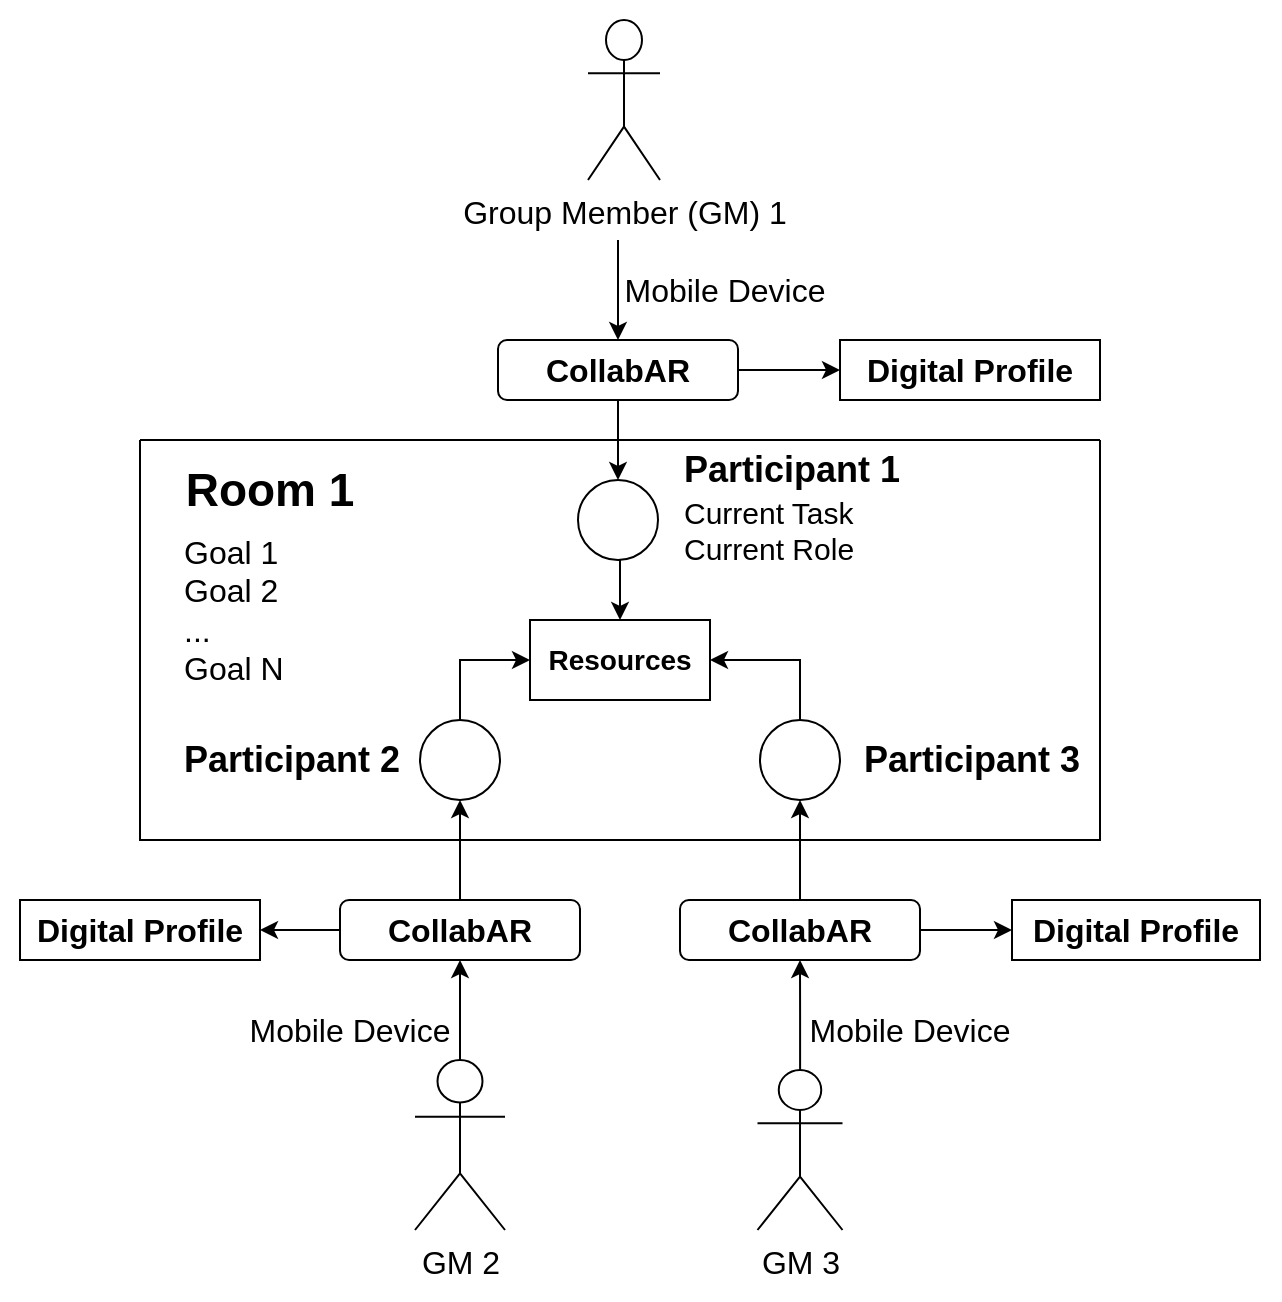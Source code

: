 <mxfile version="28.0.6">
  <diagram name="Page-1" id="b1SPni2FXUDHa7DGHuww">
    <mxGraphModel dx="1426" dy="841" grid="1" gridSize="10" guides="1" tooltips="1" connect="1" arrows="1" fold="1" page="1" pageScale="1" pageWidth="827" pageHeight="1169" math="0" shadow="0">
      <root>
        <mxCell id="0" />
        <mxCell id="1" parent="0" />
        <mxCell id="Egk3btYb7oLkjohufO8F-2" value="" style="rounded=0;whiteSpace=wrap;html=1;strokeColor=none;" vertex="1" parent="1">
          <mxGeometry x="110" width="640" height="650" as="geometry" />
        </mxCell>
        <mxCell id="EqK8SZPkDZHJc4i61cVF-1" value="Group Member (GM) 1" style="shape=umlActor;verticalLabelPosition=bottom;verticalAlign=top;html=1;outlineConnect=0;fontSize=16;" parent="1" vertex="1">
          <mxGeometry x="404" y="10" width="36" height="80" as="geometry" />
        </mxCell>
        <mxCell id="EqK8SZPkDZHJc4i61cVF-2" value="Digital Profile" style="rounded=0;whiteSpace=wrap;html=1;fontStyle=1;fontSize=16;" parent="1" vertex="1">
          <mxGeometry x="530" y="170" width="130" height="30" as="geometry" />
        </mxCell>
        <mxCell id="EqK8SZPkDZHJc4i61cVF-4" style="edgeStyle=orthogonalEdgeStyle;rounded=0;orthogonalLoop=1;jettySize=auto;html=1;exitX=1;exitY=0.5;exitDx=0;exitDy=0;entryX=0;entryY=0.5;entryDx=0;entryDy=0;" parent="1" source="EqK8SZPkDZHJc4i61cVF-3" target="EqK8SZPkDZHJc4i61cVF-2" edge="1">
          <mxGeometry relative="1" as="geometry" />
        </mxCell>
        <mxCell id="EqK8SZPkDZHJc4i61cVF-41" style="edgeStyle=orthogonalEdgeStyle;rounded=0;orthogonalLoop=1;jettySize=auto;html=1;exitX=0.5;exitY=1;exitDx=0;exitDy=0;entryX=0.5;entryY=0;entryDx=0;entryDy=0;" parent="1" source="EqK8SZPkDZHJc4i61cVF-3" target="EqK8SZPkDZHJc4i61cVF-32" edge="1">
          <mxGeometry relative="1" as="geometry" />
        </mxCell>
        <mxCell id="Egk3btYb7oLkjohufO8F-1" style="rounded=0;orthogonalLoop=1;jettySize=auto;html=1;exitX=0.5;exitY=0;exitDx=0;exitDy=0;startArrow=classic;startFill=1;endArrow=none;endFill=0;" edge="1" parent="1" source="EqK8SZPkDZHJc4i61cVF-3">
          <mxGeometry relative="1" as="geometry">
            <mxPoint x="419" y="120" as="targetPoint" />
          </mxGeometry>
        </mxCell>
        <mxCell id="EqK8SZPkDZHJc4i61cVF-3" value="&lt;b&gt;&lt;font style=&quot;font-size: 16px;&quot;&gt;CollabAR&lt;/font&gt;&lt;/b&gt;" style="rounded=1;whiteSpace=wrap;html=1;" parent="1" vertex="1">
          <mxGeometry x="359" y="170" width="120" height="30" as="geometry" />
        </mxCell>
        <mxCell id="EqK8SZPkDZHJc4i61cVF-5" value="" style="swimlane;startSize=0;" parent="1" vertex="1">
          <mxGeometry x="180" y="220" width="480" height="200" as="geometry" />
        </mxCell>
        <mxCell id="EqK8SZPkDZHJc4i61cVF-6" value="Room 1" style="text;html=1;align=center;verticalAlign=middle;whiteSpace=wrap;rounded=0;fontSize=23;fontStyle=1" parent="EqK8SZPkDZHJc4i61cVF-5" vertex="1">
          <mxGeometry x="20" y="10" width="90" height="30" as="geometry" />
        </mxCell>
        <mxCell id="EqK8SZPkDZHJc4i61cVF-31" value="Goal 1&lt;div&gt;Goal 2&lt;/div&gt;&lt;div&gt;...&lt;/div&gt;&lt;div&gt;Goal N&lt;/div&gt;" style="text;html=1;align=left;verticalAlign=middle;whiteSpace=wrap;rounded=0;fontSize=16;" parent="EqK8SZPkDZHJc4i61cVF-5" vertex="1">
          <mxGeometry x="20" y="70" width="60" height="30" as="geometry" />
        </mxCell>
        <mxCell id="EqK8SZPkDZHJc4i61cVF-42" style="edgeStyle=orthogonalEdgeStyle;rounded=0;orthogonalLoop=1;jettySize=auto;html=1;exitX=0.5;exitY=1;exitDx=0;exitDy=0;entryX=0.5;entryY=0;entryDx=0;entryDy=0;" parent="EqK8SZPkDZHJc4i61cVF-5" source="EqK8SZPkDZHJc4i61cVF-32" target="EqK8SZPkDZHJc4i61cVF-39" edge="1">
          <mxGeometry relative="1" as="geometry" />
        </mxCell>
        <mxCell id="EqK8SZPkDZHJc4i61cVF-32" value="" style="ellipse;whiteSpace=wrap;html=1;aspect=fixed;" parent="EqK8SZPkDZHJc4i61cVF-5" vertex="1">
          <mxGeometry x="219" y="20" width="40" height="40" as="geometry" />
        </mxCell>
        <mxCell id="EqK8SZPkDZHJc4i61cVF-33" value="Participant 1" style="text;html=1;align=left;verticalAlign=middle;whiteSpace=wrap;rounded=0;fontStyle=1;fontSize=18;" parent="EqK8SZPkDZHJc4i61cVF-5" vertex="1">
          <mxGeometry x="270" width="120" height="30" as="geometry" />
        </mxCell>
        <mxCell id="EqK8SZPkDZHJc4i61cVF-34" value="Current Task&lt;div&gt;Current Role&lt;/div&gt;" style="text;html=1;align=left;verticalAlign=middle;whiteSpace=wrap;rounded=0;fontSize=15;" parent="EqK8SZPkDZHJc4i61cVF-5" vertex="1">
          <mxGeometry x="270" y="30" width="120" height="30" as="geometry" />
        </mxCell>
        <mxCell id="EqK8SZPkDZHJc4i61cVF-46" style="edgeStyle=orthogonalEdgeStyle;rounded=0;orthogonalLoop=1;jettySize=auto;html=1;exitX=0.5;exitY=0;exitDx=0;exitDy=0;entryX=0;entryY=0.5;entryDx=0;entryDy=0;" parent="EqK8SZPkDZHJc4i61cVF-5" source="EqK8SZPkDZHJc4i61cVF-36" target="EqK8SZPkDZHJc4i61cVF-39" edge="1">
          <mxGeometry relative="1" as="geometry" />
        </mxCell>
        <mxCell id="EqK8SZPkDZHJc4i61cVF-36" value="" style="ellipse;whiteSpace=wrap;html=1;aspect=fixed;" parent="EqK8SZPkDZHJc4i61cVF-5" vertex="1">
          <mxGeometry x="140" y="140" width="40" height="40" as="geometry" />
        </mxCell>
        <mxCell id="EqK8SZPkDZHJc4i61cVF-47" style="edgeStyle=orthogonalEdgeStyle;rounded=0;orthogonalLoop=1;jettySize=auto;html=1;exitX=0.5;exitY=0;exitDx=0;exitDy=0;entryX=1;entryY=0.5;entryDx=0;entryDy=0;" parent="EqK8SZPkDZHJc4i61cVF-5" source="EqK8SZPkDZHJc4i61cVF-35" target="EqK8SZPkDZHJc4i61cVF-39" edge="1">
          <mxGeometry relative="1" as="geometry" />
        </mxCell>
        <mxCell id="EqK8SZPkDZHJc4i61cVF-35" value="" style="ellipse;whiteSpace=wrap;html=1;aspect=fixed;" parent="EqK8SZPkDZHJc4i61cVF-5" vertex="1">
          <mxGeometry x="310" y="140" width="40" height="40" as="geometry" />
        </mxCell>
        <mxCell id="EqK8SZPkDZHJc4i61cVF-37" value="Participant 2" style="text;html=1;align=left;verticalAlign=middle;whiteSpace=wrap;rounded=0;fontStyle=1;fontSize=18;" parent="EqK8SZPkDZHJc4i61cVF-5" vertex="1">
          <mxGeometry x="20" y="145" width="120" height="30" as="geometry" />
        </mxCell>
        <mxCell id="EqK8SZPkDZHJc4i61cVF-39" value="Resources" style="rounded=0;whiteSpace=wrap;html=1;fontStyle=1;fontSize=14;" parent="EqK8SZPkDZHJc4i61cVF-5" vertex="1">
          <mxGeometry x="195" y="90" width="90" height="40" as="geometry" />
        </mxCell>
        <mxCell id="EqK8SZPkDZHJc4i61cVF-38" value="Participant 3" style="text;html=1;align=left;verticalAlign=middle;whiteSpace=wrap;rounded=0;fontStyle=1;fontSize=18;" parent="EqK8SZPkDZHJc4i61cVF-5" vertex="1">
          <mxGeometry x="360" y="145" width="120" height="30" as="geometry" />
        </mxCell>
        <mxCell id="EqK8SZPkDZHJc4i61cVF-12" style="edgeStyle=orthogonalEdgeStyle;rounded=0;orthogonalLoop=1;jettySize=auto;html=1;entryX=0.5;entryY=1;entryDx=0;entryDy=0;" parent="1" source="EqK8SZPkDZHJc4i61cVF-7" target="EqK8SZPkDZHJc4i61cVF-10" edge="1">
          <mxGeometry relative="1" as="geometry" />
        </mxCell>
        <mxCell id="EqK8SZPkDZHJc4i61cVF-7" value="GM 2" style="shape=umlActor;verticalLabelPosition=bottom;verticalAlign=top;html=1;outlineConnect=0;fontSize=16;" parent="1" vertex="1">
          <mxGeometry x="317.5" y="530" width="45" height="85" as="geometry" />
        </mxCell>
        <mxCell id="EqK8SZPkDZHJc4i61cVF-8" value="Digital Profile" style="rounded=0;whiteSpace=wrap;html=1;fontStyle=1;fontSize=16;" parent="1" vertex="1">
          <mxGeometry x="120" y="450" width="120" height="30" as="geometry" />
        </mxCell>
        <mxCell id="EqK8SZPkDZHJc4i61cVF-14" style="edgeStyle=orthogonalEdgeStyle;rounded=0;orthogonalLoop=1;jettySize=auto;html=1;exitX=0;exitY=0.5;exitDx=0;exitDy=0;entryX=1;entryY=0.5;entryDx=0;entryDy=0;" parent="1" source="EqK8SZPkDZHJc4i61cVF-10" target="EqK8SZPkDZHJc4i61cVF-8" edge="1">
          <mxGeometry relative="1" as="geometry" />
        </mxCell>
        <mxCell id="EqK8SZPkDZHJc4i61cVF-43" style="edgeStyle=orthogonalEdgeStyle;rounded=0;orthogonalLoop=1;jettySize=auto;html=1;exitX=0.5;exitY=0;exitDx=0;exitDy=0;entryX=0.5;entryY=1;entryDx=0;entryDy=0;" parent="1" source="EqK8SZPkDZHJc4i61cVF-10" target="EqK8SZPkDZHJc4i61cVF-36" edge="1">
          <mxGeometry relative="1" as="geometry" />
        </mxCell>
        <mxCell id="EqK8SZPkDZHJc4i61cVF-10" value="&lt;b&gt;&lt;font style=&quot;font-size: 16px;&quot;&gt;CollabAR&lt;/font&gt;&lt;/b&gt;" style="rounded=1;whiteSpace=wrap;html=1;" parent="1" vertex="1">
          <mxGeometry x="280" y="450" width="120" height="30" as="geometry" />
        </mxCell>
        <mxCell id="EqK8SZPkDZHJc4i61cVF-13" value="Mobile Device" style="text;html=1;align=center;verticalAlign=middle;whiteSpace=wrap;rounded=0;fontSize=16;" parent="1" vertex="1">
          <mxGeometry x="230" y="500" width="110" height="30" as="geometry" />
        </mxCell>
        <mxCell id="EqK8SZPkDZHJc4i61cVF-16" value="Mobile Device" style="text;html=1;align=center;verticalAlign=middle;whiteSpace=wrap;rounded=0;fontSize=16;" parent="1" vertex="1">
          <mxGeometry x="415" y="130" width="115" height="30" as="geometry" />
        </mxCell>
        <mxCell id="EqK8SZPkDZHJc4i61cVF-24" style="edgeStyle=orthogonalEdgeStyle;rounded=0;orthogonalLoop=1;jettySize=auto;html=1;entryX=0.5;entryY=1;entryDx=0;entryDy=0;" parent="1" source="EqK8SZPkDZHJc4i61cVF-25" target="EqK8SZPkDZHJc4i61cVF-28" edge="1">
          <mxGeometry relative="1" as="geometry" />
        </mxCell>
        <mxCell id="EqK8SZPkDZHJc4i61cVF-25" value="GM 3" style="shape=umlActor;verticalLabelPosition=bottom;verticalAlign=top;html=1;outlineConnect=0;fontSize=16;" parent="1" vertex="1">
          <mxGeometry x="488.75" y="535" width="42.5" height="80" as="geometry" />
        </mxCell>
        <mxCell id="EqK8SZPkDZHJc4i61cVF-26" value="Digital Profile" style="rounded=0;whiteSpace=wrap;html=1;fontStyle=1;fontSize=16;" parent="1" vertex="1">
          <mxGeometry x="616" y="450" width="124" height="30" as="geometry" />
        </mxCell>
        <mxCell id="EqK8SZPkDZHJc4i61cVF-30" style="edgeStyle=orthogonalEdgeStyle;rounded=0;orthogonalLoop=1;jettySize=auto;html=1;exitX=1;exitY=0.5;exitDx=0;exitDy=0;entryX=0;entryY=0.5;entryDx=0;entryDy=0;" parent="1" source="EqK8SZPkDZHJc4i61cVF-28" target="EqK8SZPkDZHJc4i61cVF-26" edge="1">
          <mxGeometry relative="1" as="geometry" />
        </mxCell>
        <mxCell id="EqK8SZPkDZHJc4i61cVF-44" style="edgeStyle=orthogonalEdgeStyle;rounded=0;orthogonalLoop=1;jettySize=auto;html=1;exitX=0.5;exitY=0;exitDx=0;exitDy=0;entryX=0.5;entryY=1;entryDx=0;entryDy=0;" parent="1" source="EqK8SZPkDZHJc4i61cVF-28" target="EqK8SZPkDZHJc4i61cVF-35" edge="1">
          <mxGeometry relative="1" as="geometry" />
        </mxCell>
        <mxCell id="EqK8SZPkDZHJc4i61cVF-28" value="&lt;b&gt;&lt;font style=&quot;font-size: 16px;&quot;&gt;CollabAR&lt;/font&gt;&lt;/b&gt;" style="rounded=1;whiteSpace=wrap;html=1;" parent="1" vertex="1">
          <mxGeometry x="450" y="450" width="120" height="30" as="geometry" />
        </mxCell>
        <mxCell id="EqK8SZPkDZHJc4i61cVF-29" value="Mobile Device" style="text;html=1;align=center;verticalAlign=middle;whiteSpace=wrap;rounded=0;fontSize=16;" parent="1" vertex="1">
          <mxGeometry x="510" y="500" width="110" height="30" as="geometry" />
        </mxCell>
      </root>
    </mxGraphModel>
  </diagram>
</mxfile>
